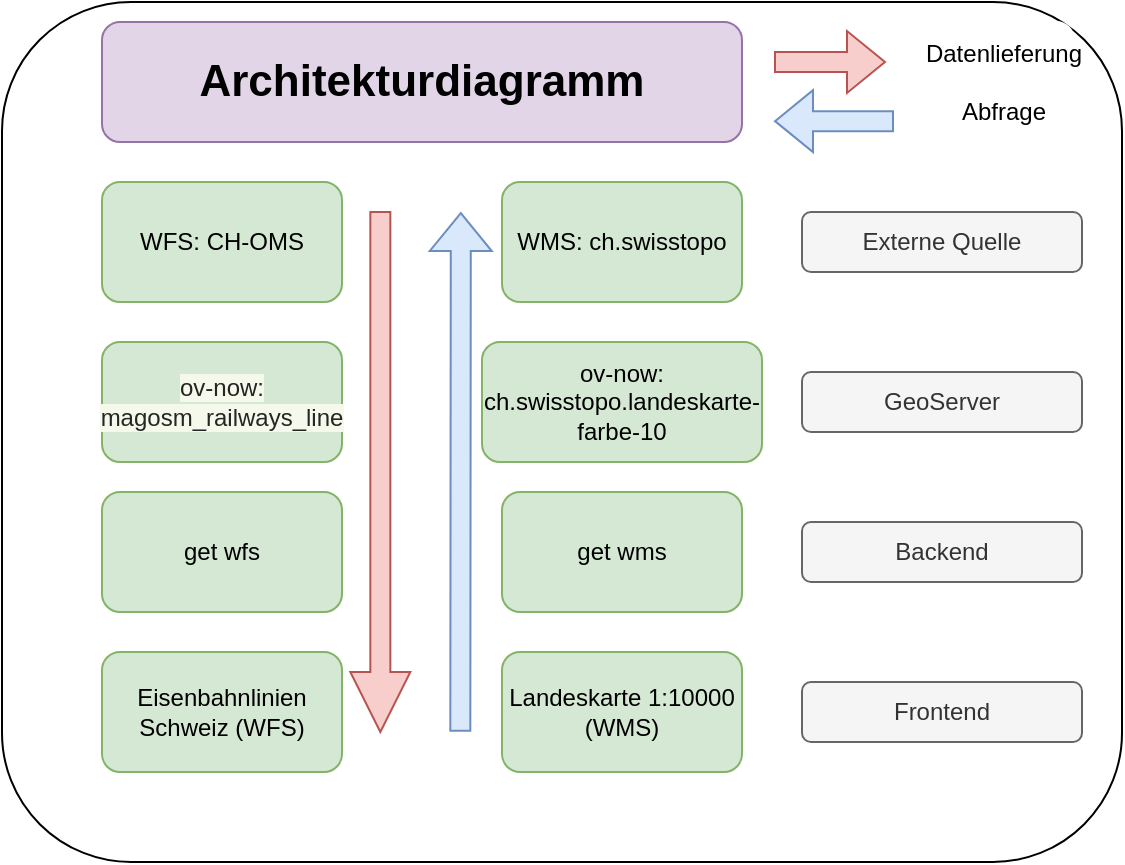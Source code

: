 <mxfile version="24.7.7">
  <diagram name="Seite-1" id="a2VWi4efX5BYDk5JD5vk">
    <mxGraphModel dx="765" dy="370" grid="1" gridSize="10" guides="1" tooltips="1" connect="1" arrows="1" fold="1" page="1" pageScale="1" pageWidth="827" pageHeight="1169" math="0" shadow="0">
      <root>
        <mxCell id="0" />
        <mxCell id="1" parent="0" />
        <mxCell id="30ZeFN75-0qRtVtuABKo-1" value="" style="rounded=1;whiteSpace=wrap;html=1;" vertex="1" parent="1">
          <mxGeometry x="134" y="350" width="560" height="430" as="geometry" />
        </mxCell>
        <mxCell id="30ZeFN75-0qRtVtuABKo-2" value="Externe Quelle" style="rounded=1;whiteSpace=wrap;html=1;fillColor=#f5f5f5;fontColor=#333333;strokeColor=#666666;" vertex="1" parent="1">
          <mxGeometry x="534" y="455" width="140" height="30" as="geometry" />
        </mxCell>
        <mxCell id="30ZeFN75-0qRtVtuABKo-3" value="GeoServer" style="rounded=1;whiteSpace=wrap;html=1;fillColor=#f5f5f5;fontColor=#333333;strokeColor=#666666;" vertex="1" parent="1">
          <mxGeometry x="534" y="535" width="140" height="30" as="geometry" />
        </mxCell>
        <mxCell id="30ZeFN75-0qRtVtuABKo-4" value="Frontend" style="rounded=1;whiteSpace=wrap;html=1;fillColor=#f5f5f5;fontColor=#333333;strokeColor=#666666;" vertex="1" parent="1">
          <mxGeometry x="534" y="690" width="140" height="30" as="geometry" />
        </mxCell>
        <mxCell id="30ZeFN75-0qRtVtuABKo-5" value="Backend" style="rounded=1;whiteSpace=wrap;html=1;fillColor=#f5f5f5;fontColor=#333333;strokeColor=#666666;" vertex="1" parent="1">
          <mxGeometry x="534" y="610" width="140" height="30" as="geometry" />
        </mxCell>
        <mxCell id="30ZeFN75-0qRtVtuABKo-6" value="WMS: ch.swisstopo" style="rounded=1;whiteSpace=wrap;html=1;fillColor=#d5e8d4;strokeColor=#82b366;" vertex="1" parent="1">
          <mxGeometry x="384" y="440" width="120" height="60" as="geometry" />
        </mxCell>
        <mxCell id="30ZeFN75-0qRtVtuABKo-7" value="get wms&lt;span style=&quot;color: rgba(0, 0, 0, 0); font-family: monospace; font-size: 0px; text-align: start; text-wrap: nowrap;&quot;&gt;%3CmxGraphModel%3E%3Croot%3E%3CmxCell%20id%3D%220%22%2F%3E%3CmxCell%20id%3D%221%22%20parent%3D%220%22%2F%3E%3CmxCell%20id%3D%222%22%20value%3D%22GeoServer%22%20style%3D%22rounded%3D1%3BwhiteSpace%3Dwrap%3Bhtml%3D1%3B%22%20vertex%3D%221%22%20parent%3D%221%22%3E%3CmxGeometry%20x%3D%22170%22%20y%3D%2270%22%20width%3D%22140%22%20height%3D%2230%22%20as%3D%22geometry%22%2F%3E%3C%2FmxCell%3E%3C%2Froot%3E%3C%2FmxGraphModel%3E&lt;/span&gt;&lt;span style=&quot;color: rgba(0, 0, 0, 0); font-family: monospace; font-size: 0px; text-align: start; text-wrap: nowrap;&quot;&gt;%3CmxGraphModel%3E%3Croot%3E%3CmxCell%20id%3D%220%22%2F%3E%3CmxCell%20id%3D%221%22%20parent%3D%220%22%2F%3E%3CmxCell%20id%3D%222%22%20value%3D%22GeoServer%22%20style%3D%22rounded%3D1%3BwhiteSpace%3Dwrap%3Bhtml%3D1%3B%22%20vertex%3D%221%22%20parent%3D%221%22%3E%3CmxGeometry%20x%3D%22170%22%20y%3D%2270%22%20width%3D%22140%22%20height%3D%2230%22%20as%3D%22geometry%22%2F%3E%3C%2FmxCell%3E%3C%2Froot%3E%3C%2FmxGraphModel%3E&lt;/span&gt;" style="rounded=1;whiteSpace=wrap;html=1;fillColor=#d5e8d4;strokeColor=#82b366;" vertex="1" parent="1">
          <mxGeometry x="384" y="595" width="120" height="60" as="geometry" />
        </mxCell>
        <mxCell id="30ZeFN75-0qRtVtuABKo-8" value="get wfs&lt;span style=&quot;color: rgba(0, 0, 0, 0); font-family: monospace; font-size: 0px; text-align: start; text-wrap: nowrap;&quot;&gt;%3CmxGraphModel%3E%3Croot%3E%3CmxCell%20id%3D%220%22%2F%3E%3CmxCell%20id%3D%221%22%20parent%3D%220%22%2F%3E%3CmxCell%20id%3D%222%22%20value%3D%22GeoServer%22%20style%3D%22rounded%3D1%3BwhiteSpace%3Dwrap%3Bhtml%3D1%3B%22%20vertex%3D%221%22%20parent%3D%221%22%3E%3CmxGeometry%20x%3D%22170%22%20y%3D%2270%22%20width%3D%22140%22%20height%3D%2230%22%20as%3D%22geometry%22%2F%3E%3C%2FmxCell%3E%3C%2Froot%3E%3C%2FmxGraphModel%3E&lt;/span&gt;&lt;span style=&quot;color: rgba(0, 0, 0, 0); font-family: monospace; font-size: 0px; text-align: start; text-wrap: nowrap;&quot;&gt;%3CmxGraphModel%3E%3Croot%3E%3CmxCell%20id%3D%220%22%2F%3E%3CmxCell%20id%3D%221%22%20parent%3D%220%22%2F%3E%3CmxCell%20id%3D%222%22%20value%3D%22GeoServer%22%20style%3D%22rounded%3D1%3BwhiteSpace%3Dwrap%3Bhtml%3D1%3B%22%20vertex%3D%221%22%20parent%3D%221%22%3E%3CmxGeometry%20x%3D%22170%22%20y%3D%2270%22%20width%3D%22140%22%20height%3D%2230%22%20as%3D%22geometry%22%2F%3E%3C%2FmxCell%3E%3C%2Froot%3E%3C%2FmxGraphModel%fs&lt;/span&gt;" style="rounded=1;whiteSpace=wrap;html=1;fillColor=#d5e8d4;strokeColor=#82b366;" vertex="1" parent="1">
          <mxGeometry x="184" y="595" width="120" height="60" as="geometry" />
        </mxCell>
        <mxCell id="30ZeFN75-0qRtVtuABKo-9" value="Eisenbahnlinien Schweiz (WFS)" style="rounded=1;whiteSpace=wrap;html=1;fillColor=#d5e8d4;strokeColor=#82b366;" vertex="1" parent="1">
          <mxGeometry x="184" y="675" width="120" height="60" as="geometry" />
        </mxCell>
        <mxCell id="30ZeFN75-0qRtVtuABKo-10" value="Landeskarte 1:10000 (WMS)" style="rounded=1;whiteSpace=wrap;html=1;fillColor=#d5e8d4;strokeColor=#82b366;" vertex="1" parent="1">
          <mxGeometry x="384" y="675" width="120" height="60" as="geometry" />
        </mxCell>
        <mxCell id="30ZeFN75-0qRtVtuABKo-11" value="ov-now:&lt;div&gt;ch.swisstopo.landeskarte-farbe-10&lt;/div&gt;" style="rounded=1;whiteSpace=wrap;html=1;fillColor=#d5e8d4;strokeColor=#82b366;" vertex="1" parent="1">
          <mxGeometry x="374" y="520" width="140" height="60" as="geometry" />
        </mxCell>
        <mxCell id="30ZeFN75-0qRtVtuABKo-12" value="&lt;font face=&quot;Tahoma, Lucida Sans Unicode, Lucida Grande, Verdana, sans-serif&quot; color=&quot;#262523&quot;&gt;&lt;span style=&quot;background-color: rgb(244, 249, 235);&quot;&gt;ov-now&lt;/span&gt;&lt;/font&gt;&lt;span style=&quot;background-color: rgb(244, 249, 235); color: rgb(38, 37, 35); font-family: Tahoma, &amp;quot;Lucida Sans Unicode&amp;quot;, &amp;quot;Lucida Grande&amp;quot;, Verdana, sans-serif;&quot;&gt;:&lt;/span&gt;&lt;div&gt;&lt;span style=&quot;background-color: rgb(244, 249, 235); color: rgb(38, 37, 35); font-family: Tahoma, &amp;quot;Lucida Sans Unicode&amp;quot;, &amp;quot;Lucida Grande&amp;quot;, Verdana, sans-serif;&quot;&gt;magosm_railways_line&lt;/span&gt;&lt;/div&gt;" style="rounded=1;whiteSpace=wrap;html=1;fillColor=#d5e8d4;strokeColor=#82b366;" vertex="1" parent="1">
          <mxGeometry x="184" y="520" width="120" height="60" as="geometry" />
        </mxCell>
        <mxCell id="30ZeFN75-0qRtVtuABKo-13" value="WFS: CH-OMS" style="rounded=1;whiteSpace=wrap;html=1;fillColor=#d5e8d4;strokeColor=#82b366;" vertex="1" parent="1">
          <mxGeometry x="184" y="440" width="120" height="60" as="geometry" />
        </mxCell>
        <mxCell id="30ZeFN75-0qRtVtuABKo-14" value="&lt;b&gt;&lt;font style=&quot;font-size: 22px;&quot;&gt;Architekturdiagramm&lt;/font&gt;&lt;/b&gt;" style="rounded=1;whiteSpace=wrap;html=1;fillColor=#e1d5e7;strokeColor=#9673a6;" vertex="1" parent="1">
          <mxGeometry x="184" y="360" width="320" height="60" as="geometry" />
        </mxCell>
        <mxCell id="30ZeFN75-0qRtVtuABKo-16" value="" style="endArrow=classic;html=1;rounded=0;entryX=0.429;entryY=0.256;entryDx=0;entryDy=0;entryPerimeter=0;shape=flexArrow;fillColor=#dae8fc;strokeColor=#6c8ebf;" edge="1" parent="1">
          <mxGeometry width="50" height="50" relative="1" as="geometry">
            <mxPoint x="363.166" y="714.92" as="sourcePoint" />
            <mxPoint x="363.41" y="455" as="targetPoint" />
          </mxGeometry>
        </mxCell>
        <mxCell id="30ZeFN75-0qRtVtuABKo-18" value="" style="endArrow=classic;html=1;rounded=0;shape=arrow;fillColor=#f8cecc;strokeColor=#b85450;" edge="1" parent="1">
          <mxGeometry width="50" height="50" relative="1" as="geometry">
            <mxPoint x="323.17" y="455" as="sourcePoint" />
            <mxPoint x="323.17" y="715" as="targetPoint" />
          </mxGeometry>
        </mxCell>
        <mxCell id="30ZeFN75-0qRtVtuABKo-20" value="" style="endArrow=classic;html=1;rounded=0;fillColor=#f8cecc;strokeColor=#b85450;shape=flexArrow;" edge="1" parent="1">
          <mxGeometry width="50" height="50" relative="1" as="geometry">
            <mxPoint x="520" y="380" as="sourcePoint" />
            <mxPoint x="576" y="380" as="targetPoint" />
          </mxGeometry>
        </mxCell>
        <mxCell id="30ZeFN75-0qRtVtuABKo-21" value="" style="endArrow=classic;html=1;rounded=0;fillColor=#dae8fc;strokeColor=#6c8ebf;shape=flexArrow;" edge="1" parent="1">
          <mxGeometry width="50" height="50" relative="1" as="geometry">
            <mxPoint x="580" y="409.57" as="sourcePoint" />
            <mxPoint x="520" y="409.57" as="targetPoint" />
          </mxGeometry>
        </mxCell>
        <mxCell id="30ZeFN75-0qRtVtuABKo-25" value="Datenlieferung&lt;div&gt;&lt;br&gt;&lt;/div&gt;&lt;div&gt;Abfrage&lt;/div&gt;" style="rounded=1;whiteSpace=wrap;html=1;strokeColor=#FFFFFF;" vertex="1" parent="1">
          <mxGeometry x="600" y="360" width="70" height="60" as="geometry" />
        </mxCell>
      </root>
    </mxGraphModel>
  </diagram>
</mxfile>
